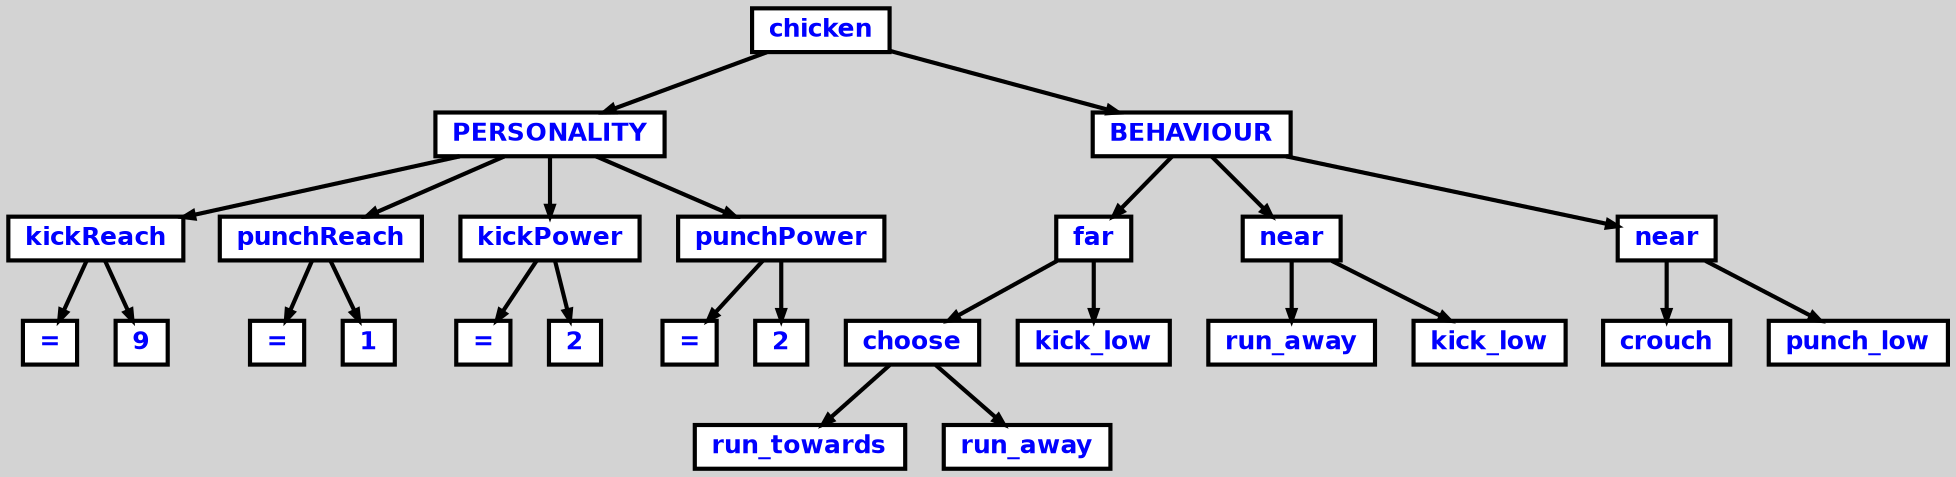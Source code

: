 digraph {

	ordering=out;
	ranksep=.4;
	bgcolor="lightgrey"; node [shape=box, fixedsize=false, fontsize=12, fontname="Helvetica-bold", fontcolor="blue"
		width=.25, height=.25, color="black", fillcolor="white", style="filled, solid, bold"];
	edge [arrowsize=.5, color="black", style="bold"]

  n0 [label="chicken"];
  n1 [label="PERSONALITY"];
  n1 [label="PERSONALITY"];
  n2 [label="kickReach"];
  n2 [label="kickReach"];
  n3 [label="="];
  n4 [label="9"];
  n5 [label="punchReach"];
  n5 [label="punchReach"];
  n6 [label="="];
  n7 [label="1"];
  n8 [label="kickPower"];
  n8 [label="kickPower"];
  n9 [label="="];
  n10 [label="2"];
  n11 [label="punchPower"];
  n11 [label="punchPower"];
  n12 [label="="];
  n13 [label="2"];
  n14 [label="BEHAVIOUR"];
  n14 [label="BEHAVIOUR"];
  n15 [label="far"];
  n15 [label="far"];
  n16 [label="choose"];
  n16 [label="choose"];
  n17 [label="run_towards"];
  n18 [label="run_away"];
  n19 [label="kick_low"];
  n20 [label="near"];
  n20 [label="near"];
  n21 [label="run_away"];
  n22 [label="kick_low"];
  n23 [label="near"];
  n23 [label="near"];
  n24 [label="crouch"];
  n25 [label="punch_low"];

  n0 -> n1 // "chicken" -> "PERSONALITY"
  n1 -> n2 // "PERSONALITY" -> "kickReach"
  n2 -> n3 // "kickReach" -> "="
  n2 -> n4 // "kickReach" -> "9"
  n1 -> n5 // "PERSONALITY" -> "punchReach"
  n5 -> n6 // "punchReach" -> "="
  n5 -> n7 // "punchReach" -> "1"
  n1 -> n8 // "PERSONALITY" -> "kickPower"
  n8 -> n9 // "kickPower" -> "="
  n8 -> n10 // "kickPower" -> "2"
  n1 -> n11 // "PERSONALITY" -> "punchPower"
  n11 -> n12 // "punchPower" -> "="
  n11 -> n13 // "punchPower" -> "2"
  n0 -> n14 // "chicken" -> "BEHAVIOUR"
  n14 -> n15 // "BEHAVIOUR" -> "far"
  n15 -> n16 // "far" -> "choose"
  n16 -> n17 // "choose" -> "run_towards"
  n16 -> n18 // "choose" -> "run_away"
  n15 -> n19 // "far" -> "kick_low"
  n14 -> n20 // "BEHAVIOUR" -> "near"
  n20 -> n21 // "near" -> "run_away"
  n20 -> n22 // "near" -> "kick_low"
  n14 -> n23 // "BEHAVIOUR" -> "near"
  n23 -> n24 // "near" -> "crouch"
  n23 -> n25 // "near" -> "punch_low"

}
